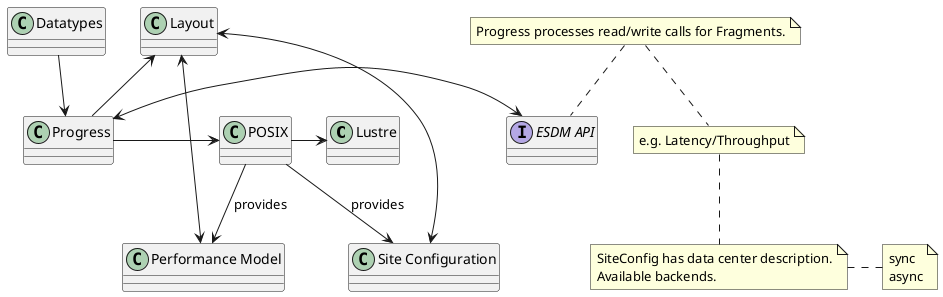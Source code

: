 @startuml

class Lustre
class POSIX

class Datatypes
class Progress
class Layout
class "Performance Model" as Performance
class "Site Configuration" as SiteConfig

interface "ESDM API" as ESDMAPI



Lustre <-left- POSIX

POSIX <-left- Progress
note top
	Progress processes read/write calls for Fragments.
end note

POSIX --> Performance: provides
POSIX --> SiteConfig: provides


Datatypes -down-> Progress

Layout <--> Performance
note bottom
	e.g. Latency/Throughput
end note

Layout <--> SiteConfig
note bottom
	SiteConfig has data center description.
	Available backends.
end note

Layout <-down- Progress


Progress <-right-> ESDMAPI
note right
	sync
	async
end note


@enduml
